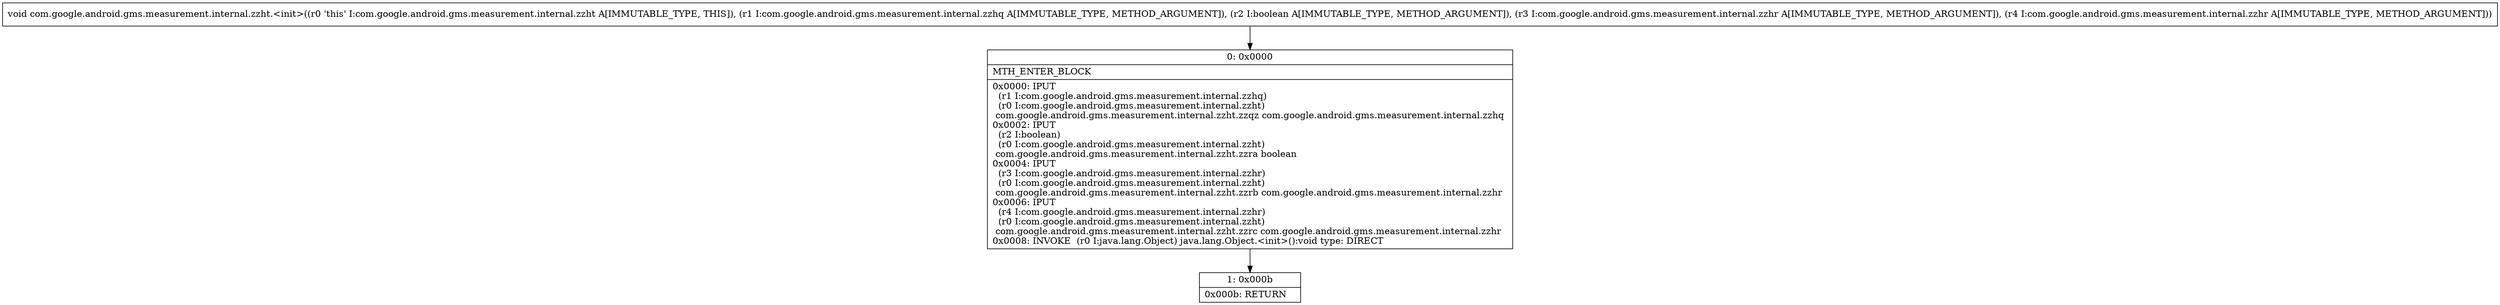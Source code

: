 digraph "CFG forcom.google.android.gms.measurement.internal.zzht.\<init\>(Lcom\/google\/android\/gms\/measurement\/internal\/zzhq;ZLcom\/google\/android\/gms\/measurement\/internal\/zzhr;Lcom\/google\/android\/gms\/measurement\/internal\/zzhr;)V" {
Node_0 [shape=record,label="{0\:\ 0x0000|MTH_ENTER_BLOCK\l|0x0000: IPUT  \l  (r1 I:com.google.android.gms.measurement.internal.zzhq)\l  (r0 I:com.google.android.gms.measurement.internal.zzht)\l com.google.android.gms.measurement.internal.zzht.zzqz com.google.android.gms.measurement.internal.zzhq \l0x0002: IPUT  \l  (r2 I:boolean)\l  (r0 I:com.google.android.gms.measurement.internal.zzht)\l com.google.android.gms.measurement.internal.zzht.zzra boolean \l0x0004: IPUT  \l  (r3 I:com.google.android.gms.measurement.internal.zzhr)\l  (r0 I:com.google.android.gms.measurement.internal.zzht)\l com.google.android.gms.measurement.internal.zzht.zzrb com.google.android.gms.measurement.internal.zzhr \l0x0006: IPUT  \l  (r4 I:com.google.android.gms.measurement.internal.zzhr)\l  (r0 I:com.google.android.gms.measurement.internal.zzht)\l com.google.android.gms.measurement.internal.zzht.zzrc com.google.android.gms.measurement.internal.zzhr \l0x0008: INVOKE  (r0 I:java.lang.Object) java.lang.Object.\<init\>():void type: DIRECT \l}"];
Node_1 [shape=record,label="{1\:\ 0x000b|0x000b: RETURN   \l}"];
MethodNode[shape=record,label="{void com.google.android.gms.measurement.internal.zzht.\<init\>((r0 'this' I:com.google.android.gms.measurement.internal.zzht A[IMMUTABLE_TYPE, THIS]), (r1 I:com.google.android.gms.measurement.internal.zzhq A[IMMUTABLE_TYPE, METHOD_ARGUMENT]), (r2 I:boolean A[IMMUTABLE_TYPE, METHOD_ARGUMENT]), (r3 I:com.google.android.gms.measurement.internal.zzhr A[IMMUTABLE_TYPE, METHOD_ARGUMENT]), (r4 I:com.google.android.gms.measurement.internal.zzhr A[IMMUTABLE_TYPE, METHOD_ARGUMENT])) }"];
MethodNode -> Node_0;
Node_0 -> Node_1;
}

